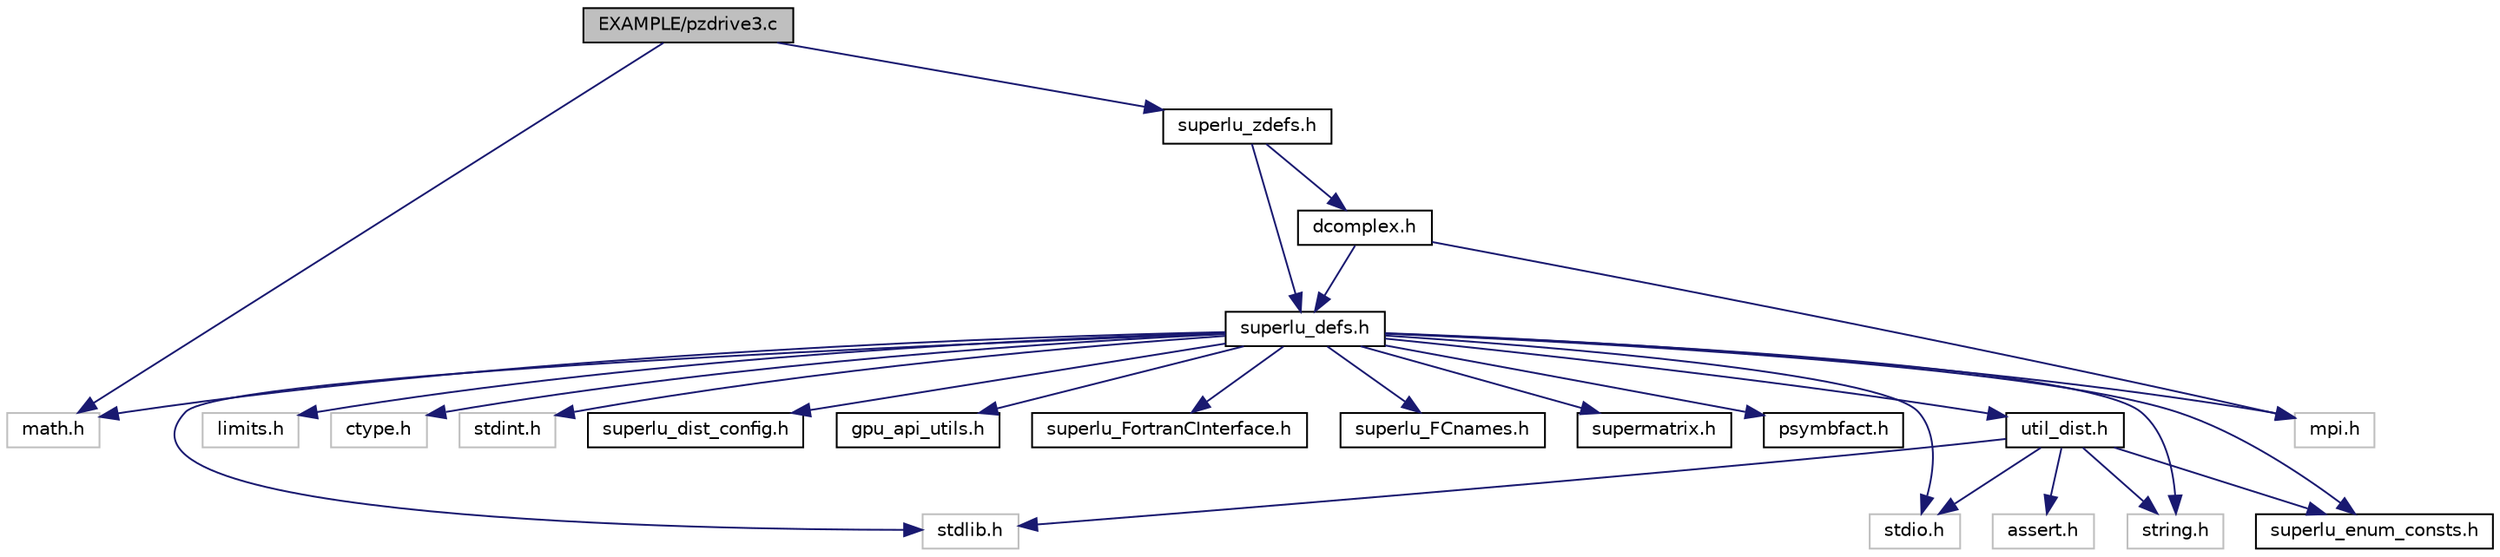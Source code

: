 digraph "EXAMPLE/pzdrive3.c"
{
 // LATEX_PDF_SIZE
  edge [fontname="Helvetica",fontsize="10",labelfontname="Helvetica",labelfontsize="10"];
  node [fontname="Helvetica",fontsize="10",shape=record];
  Node1 [label="EXAMPLE/pzdrive3.c",height=0.2,width=0.4,color="black", fillcolor="grey75", style="filled", fontcolor="black",tooltip="Driver program for PZGSSVX example."];
  Node1 -> Node2 [color="midnightblue",fontsize="10",style="solid",fontname="Helvetica"];
  Node2 [label="math.h",height=0.2,width=0.4,color="grey75", fillcolor="white", style="filled",tooltip=" "];
  Node1 -> Node3 [color="midnightblue",fontsize="10",style="solid",fontname="Helvetica"];
  Node3 [label="superlu_zdefs.h",height=0.2,width=0.4,color="black", fillcolor="white", style="filled",URL="$superlu__zdefs_8h.html",tooltip="Distributed SuperLU data types and function prototypes."];
  Node3 -> Node4 [color="midnightblue",fontsize="10",style="solid",fontname="Helvetica"];
  Node4 [label="superlu_defs.h",height=0.2,width=0.4,color="black", fillcolor="white", style="filled",URL="$superlu__defs_8h.html",tooltip="Definitions which are precision-neutral."];
  Node4 -> Node5 [color="midnightblue",fontsize="10",style="solid",fontname="Helvetica"];
  Node5 [label="mpi.h",height=0.2,width=0.4,color="grey75", fillcolor="white", style="filled",tooltip=" "];
  Node4 -> Node6 [color="midnightblue",fontsize="10",style="solid",fontname="Helvetica"];
  Node6 [label="stdlib.h",height=0.2,width=0.4,color="grey75", fillcolor="white", style="filled",tooltip=" "];
  Node4 -> Node7 [color="midnightblue",fontsize="10",style="solid",fontname="Helvetica"];
  Node7 [label="stdio.h",height=0.2,width=0.4,color="grey75", fillcolor="white", style="filled",tooltip=" "];
  Node4 -> Node8 [color="midnightblue",fontsize="10",style="solid",fontname="Helvetica"];
  Node8 [label="limits.h",height=0.2,width=0.4,color="grey75", fillcolor="white", style="filled",tooltip=" "];
  Node4 -> Node9 [color="midnightblue",fontsize="10",style="solid",fontname="Helvetica"];
  Node9 [label="string.h",height=0.2,width=0.4,color="grey75", fillcolor="white", style="filled",tooltip=" "];
  Node4 -> Node10 [color="midnightblue",fontsize="10",style="solid",fontname="Helvetica"];
  Node10 [label="ctype.h",height=0.2,width=0.4,color="grey75", fillcolor="white", style="filled",tooltip=" "];
  Node4 -> Node2 [color="midnightblue",fontsize="10",style="solid",fontname="Helvetica"];
  Node4 -> Node11 [color="midnightblue",fontsize="10",style="solid",fontname="Helvetica"];
  Node11 [label="stdint.h",height=0.2,width=0.4,color="grey75", fillcolor="white", style="filled",tooltip=" "];
  Node4 -> Node12 [color="midnightblue",fontsize="10",style="solid",fontname="Helvetica"];
  Node12 [label="superlu_dist_config.h",height=0.2,width=0.4,color="black", fillcolor="white", style="filled",URL="$superlu__dist__config_8h.html",tooltip=" "];
  Node4 -> Node13 [color="midnightblue",fontsize="10",style="solid",fontname="Helvetica"];
  Node13 [label="gpu_api_utils.h",height=0.2,width=0.4,color="black", fillcolor="white", style="filled",URL="$gpu__api__utils_8h.html",tooltip=" "];
  Node4 -> Node14 [color="midnightblue",fontsize="10",style="solid",fontname="Helvetica"];
  Node14 [label="superlu_FortranCInterface.h",height=0.2,width=0.4,color="black", fillcolor="white", style="filled",URL="$superlu__FortranCInterface_8h.html",tooltip=" "];
  Node4 -> Node15 [color="midnightblue",fontsize="10",style="solid",fontname="Helvetica"];
  Node15 [label="superlu_FCnames.h",height=0.2,width=0.4,color="black", fillcolor="white", style="filled",URL="$superlu__FCnames_8h.html",tooltip="Macro definitions."];
  Node4 -> Node16 [color="midnightblue",fontsize="10",style="solid",fontname="Helvetica"];
  Node16 [label="superlu_enum_consts.h",height=0.2,width=0.4,color="black", fillcolor="white", style="filled",URL="$superlu__enum__consts_8h.html",tooltip="enum constants header file"];
  Node4 -> Node17 [color="midnightblue",fontsize="10",style="solid",fontname="Helvetica"];
  Node17 [label="supermatrix.h",height=0.2,width=0.4,color="black", fillcolor="white", style="filled",URL="$supermatrix_8h.html",tooltip="Matrix type definitions."];
  Node4 -> Node18 [color="midnightblue",fontsize="10",style="solid",fontname="Helvetica"];
  Node18 [label="util_dist.h",height=0.2,width=0.4,color="black", fillcolor="white", style="filled",URL="$util__dist_8h.html",tooltip="Header for utilities."];
  Node18 -> Node7 [color="midnightblue",fontsize="10",style="solid",fontname="Helvetica"];
  Node18 -> Node6 [color="midnightblue",fontsize="10",style="solid",fontname="Helvetica"];
  Node18 -> Node9 [color="midnightblue",fontsize="10",style="solid",fontname="Helvetica"];
  Node18 -> Node19 [color="midnightblue",fontsize="10",style="solid",fontname="Helvetica"];
  Node19 [label="assert.h",height=0.2,width=0.4,color="grey75", fillcolor="white", style="filled",tooltip=" "];
  Node18 -> Node16 [color="midnightblue",fontsize="10",style="solid",fontname="Helvetica"];
  Node4 -> Node20 [color="midnightblue",fontsize="10",style="solid",fontname="Helvetica"];
  Node20 [label="psymbfact.h",height=0.2,width=0.4,color="black", fillcolor="white", style="filled",URL="$psymbfact_8h.html",tooltip="Definitions for parallel symbolic factorization routine."];
  Node3 -> Node21 [color="midnightblue",fontsize="10",style="solid",fontname="Helvetica"];
  Node21 [label="dcomplex.h",height=0.2,width=0.4,color="black", fillcolor="white", style="filled",URL="$dcomplex_8h.html",tooltip="Header for dcomplex.c."];
  Node21 -> Node5 [color="midnightblue",fontsize="10",style="solid",fontname="Helvetica"];
  Node21 -> Node4 [color="midnightblue",fontsize="10",style="solid",fontname="Helvetica"];
}
